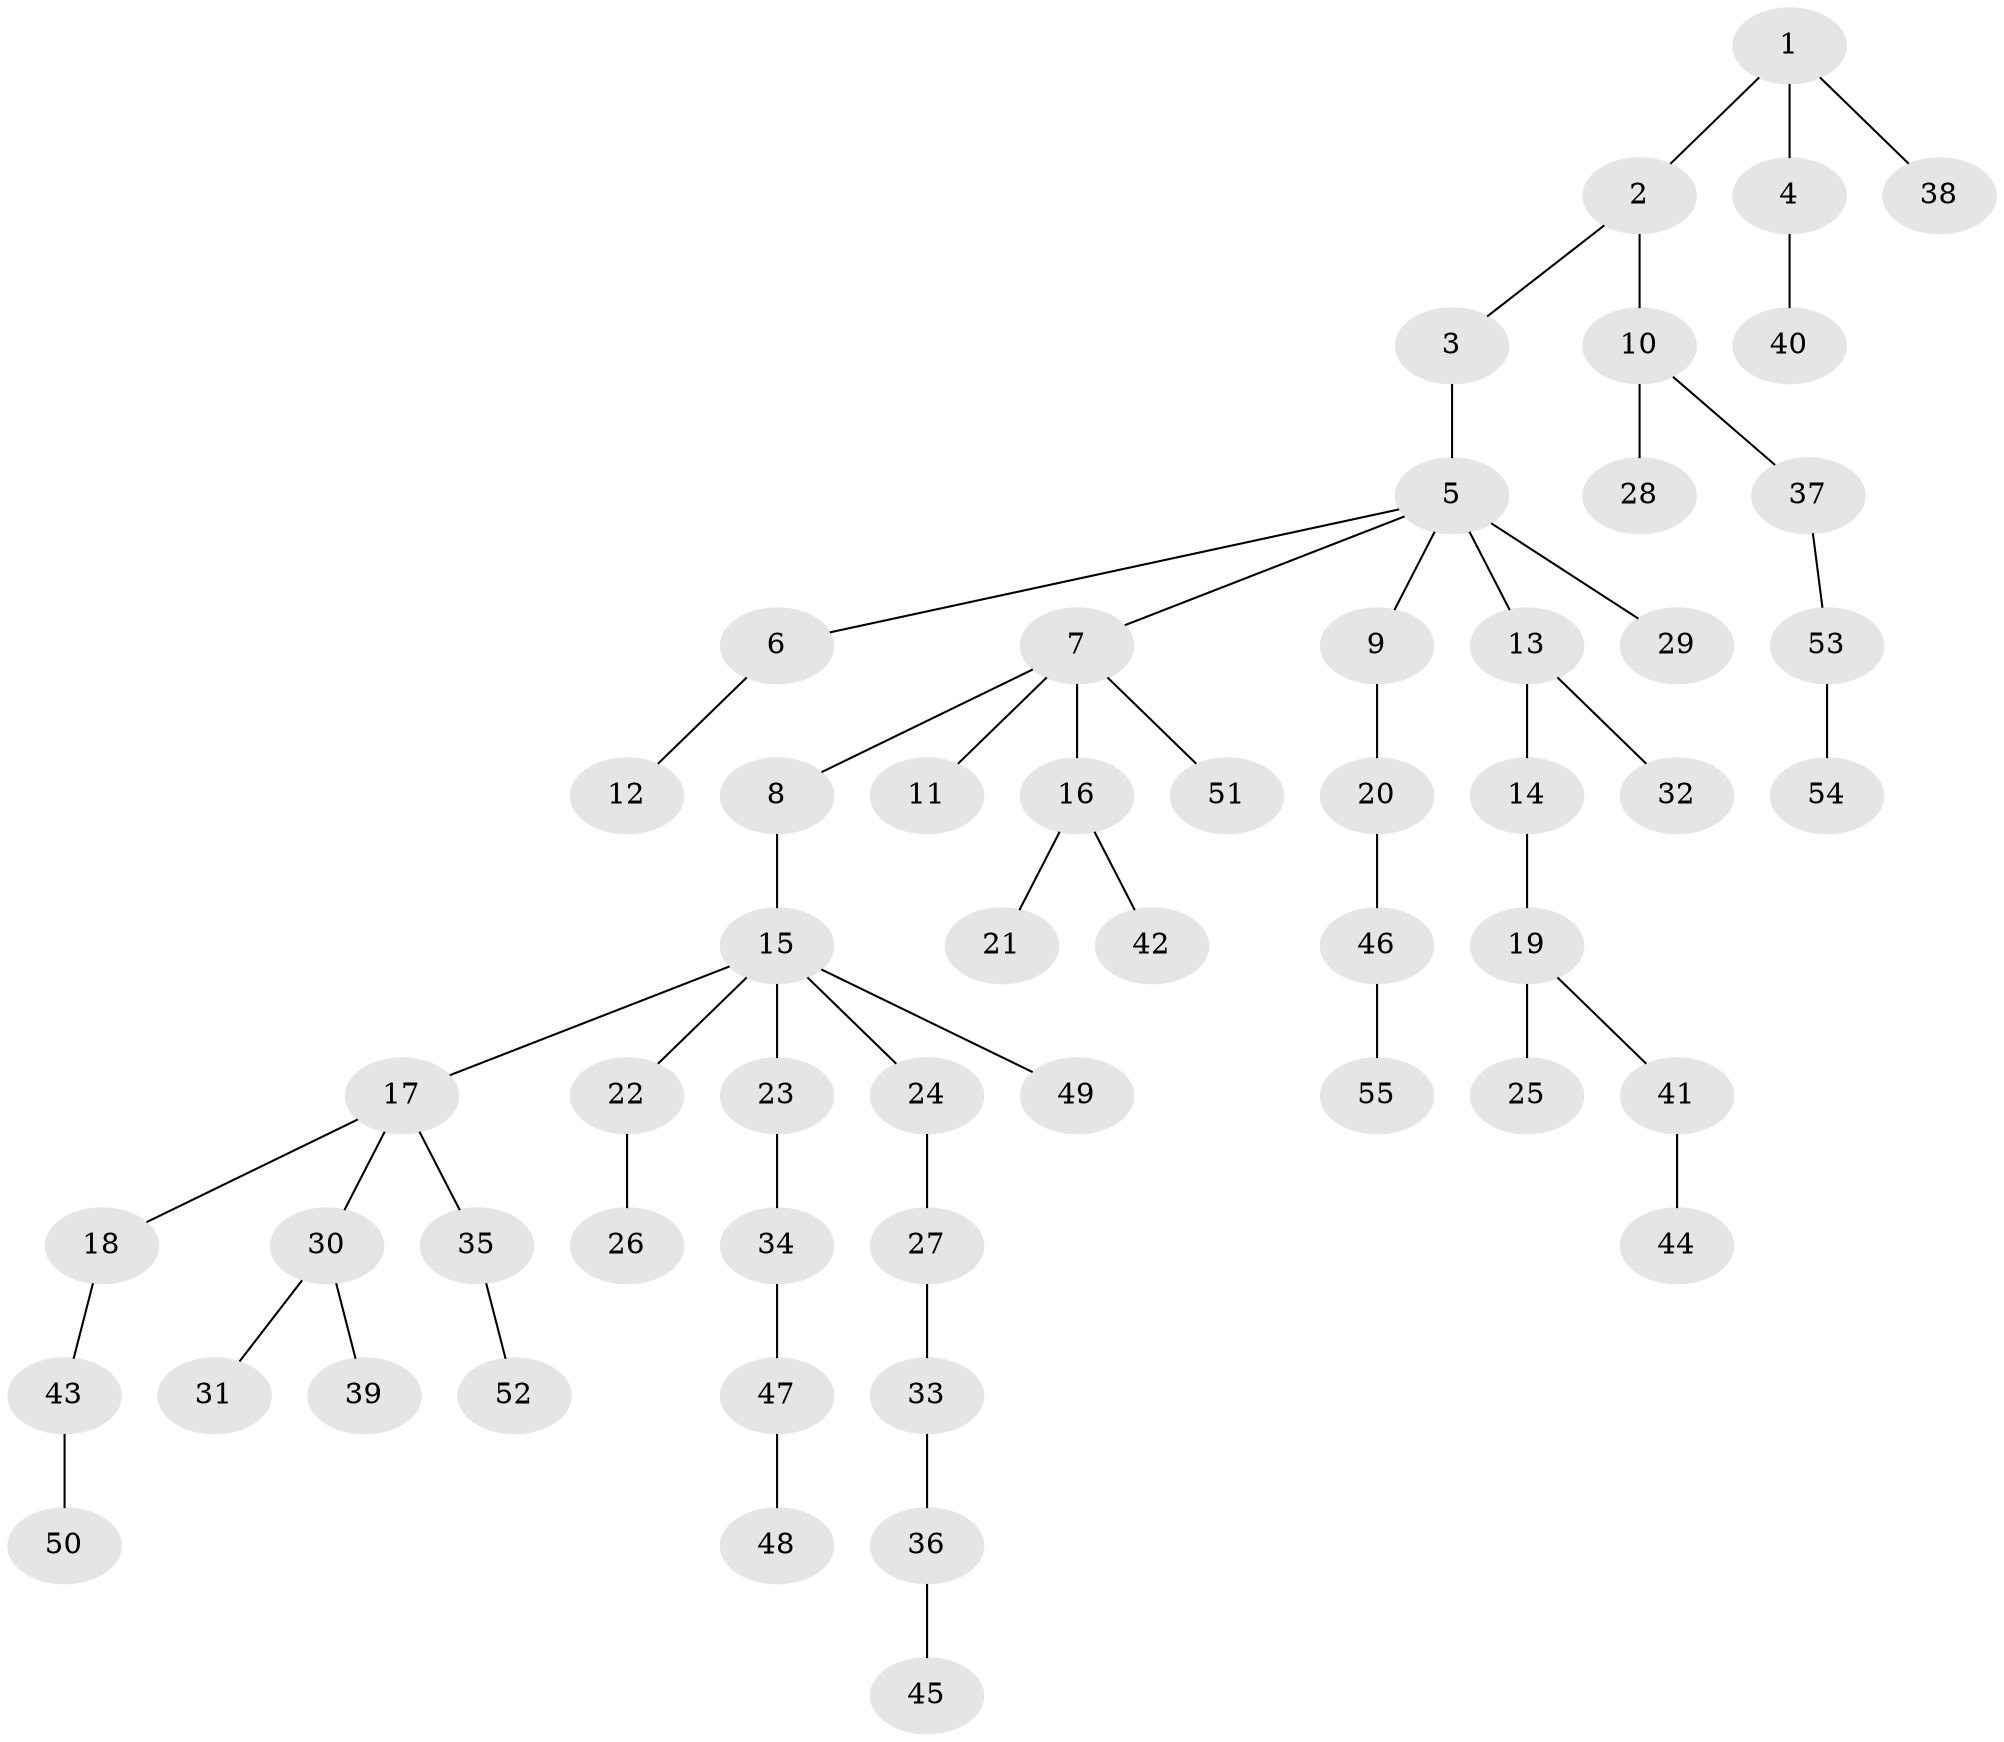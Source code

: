 // Generated by graph-tools (version 1.1) at 2025/02/03/09/25 03:02:16]
// undirected, 55 vertices, 54 edges
graph export_dot {
graph [start="1"]
  node [color=gray90,style=filled];
  1;
  2;
  3;
  4;
  5;
  6;
  7;
  8;
  9;
  10;
  11;
  12;
  13;
  14;
  15;
  16;
  17;
  18;
  19;
  20;
  21;
  22;
  23;
  24;
  25;
  26;
  27;
  28;
  29;
  30;
  31;
  32;
  33;
  34;
  35;
  36;
  37;
  38;
  39;
  40;
  41;
  42;
  43;
  44;
  45;
  46;
  47;
  48;
  49;
  50;
  51;
  52;
  53;
  54;
  55;
  1 -- 2;
  1 -- 4;
  1 -- 38;
  2 -- 3;
  2 -- 10;
  3 -- 5;
  4 -- 40;
  5 -- 6;
  5 -- 7;
  5 -- 9;
  5 -- 13;
  5 -- 29;
  6 -- 12;
  7 -- 8;
  7 -- 11;
  7 -- 16;
  7 -- 51;
  8 -- 15;
  9 -- 20;
  10 -- 28;
  10 -- 37;
  13 -- 14;
  13 -- 32;
  14 -- 19;
  15 -- 17;
  15 -- 22;
  15 -- 23;
  15 -- 24;
  15 -- 49;
  16 -- 21;
  16 -- 42;
  17 -- 18;
  17 -- 30;
  17 -- 35;
  18 -- 43;
  19 -- 25;
  19 -- 41;
  20 -- 46;
  22 -- 26;
  23 -- 34;
  24 -- 27;
  27 -- 33;
  30 -- 31;
  30 -- 39;
  33 -- 36;
  34 -- 47;
  35 -- 52;
  36 -- 45;
  37 -- 53;
  41 -- 44;
  43 -- 50;
  46 -- 55;
  47 -- 48;
  53 -- 54;
}
